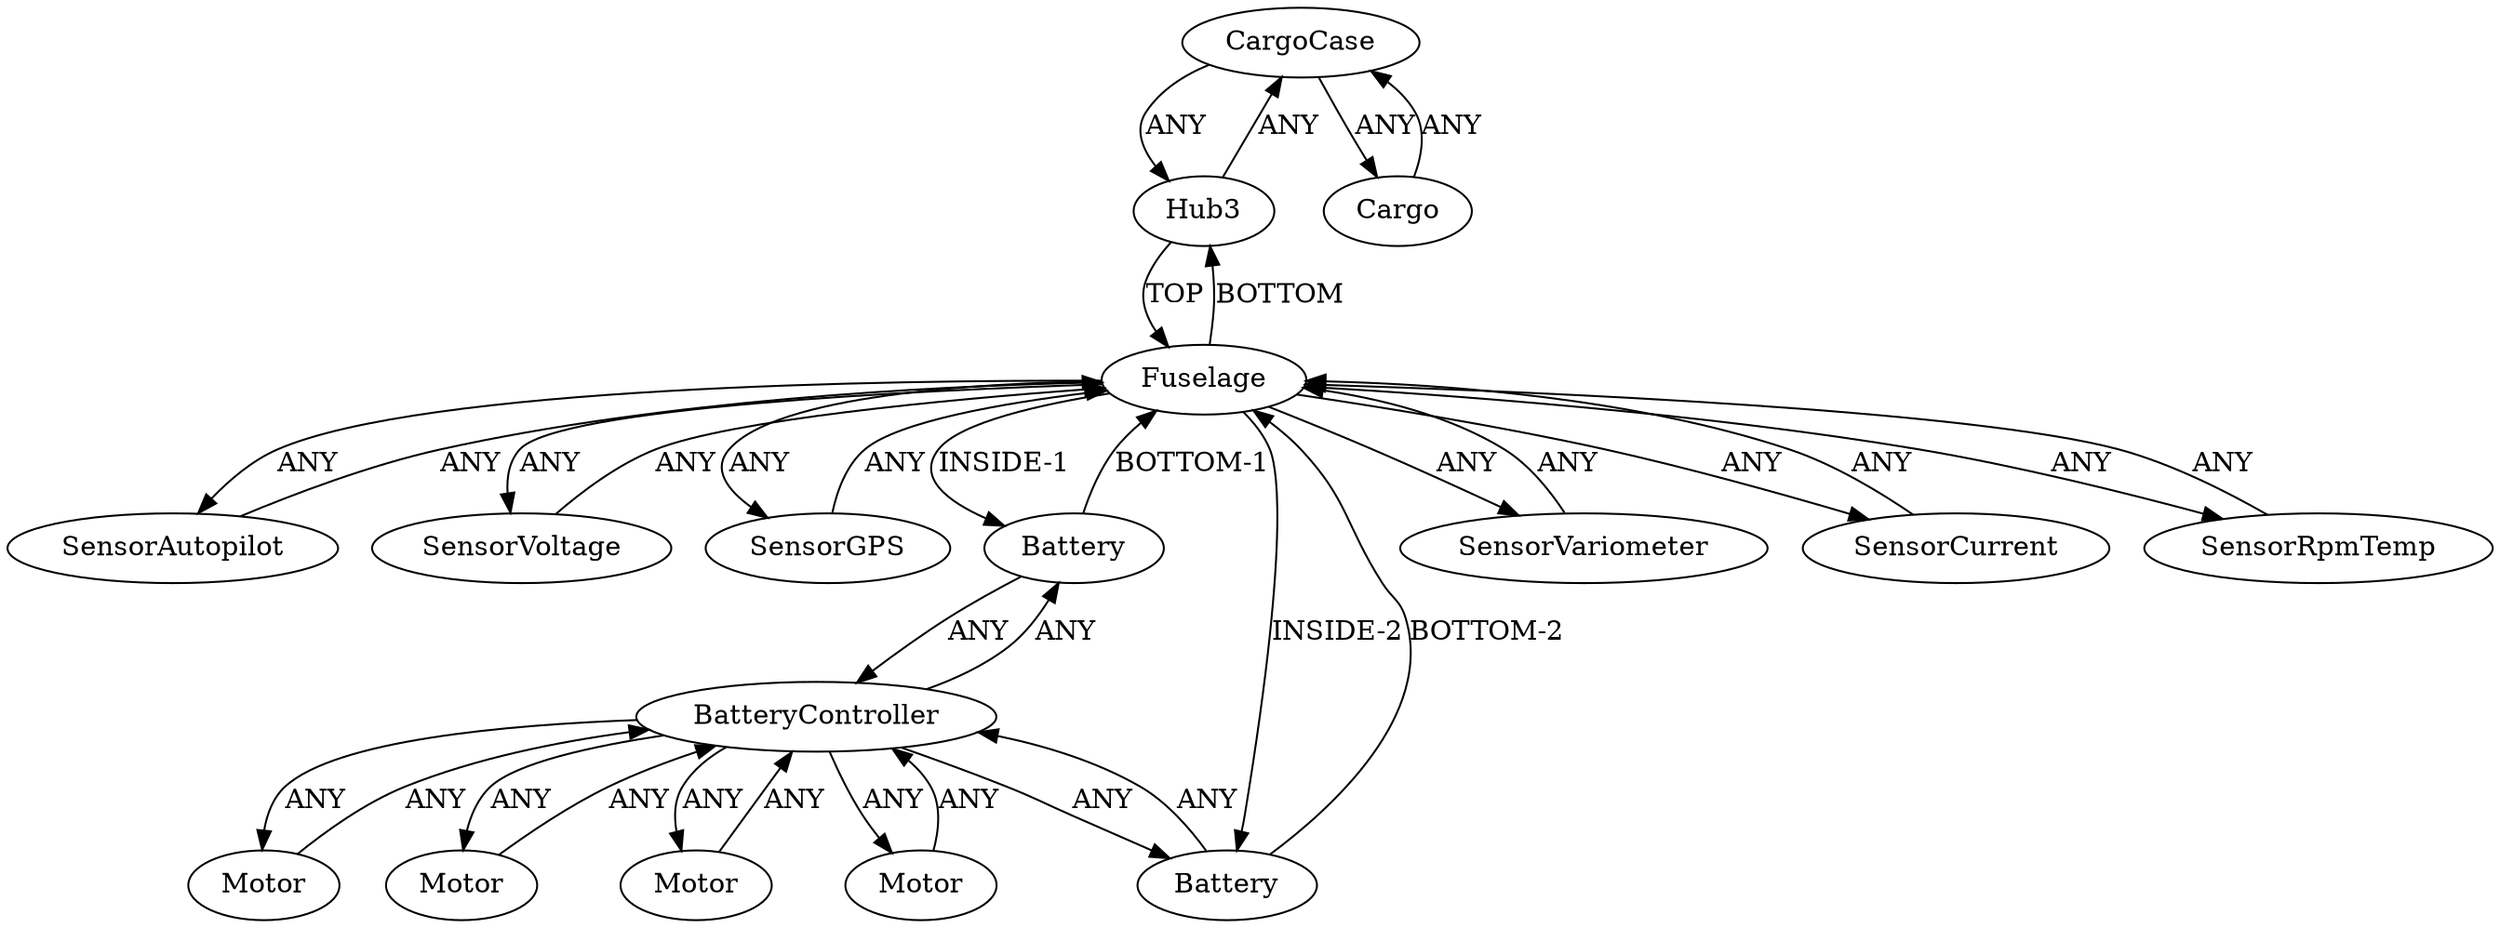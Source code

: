 /* Created by igraph 0.10.2 */
digraph {
  0 [
    instance=CargoCase_instance_1
    label=CargoCase
  ];
  1 [
    instance=Fuselage_instance_1
    label=Fuselage
  ];
  2 [
    instance=Motor_instance_1
    label=Motor
  ];
  3 [
    instance=SensorAutopilot_instance_1
    label=SensorAutopilot
  ];
  4 [
    instance=Hub3_instance_4
    label=Hub3
  ];
  5 [
    instance=SensorVoltage_instance_1
    label=SensorVoltage
  ];
  6 [
    instance=Cargo_instance_1
    label=Cargo
  ];
  7 [
    instance=Motor_instance_2
    label=Motor
  ];
  8 [
    instance=Motor_instance_3
    label=Motor
  ];
  9 [
    instance=SensorGPS_instance_1
    label=SensorGPS
  ];
  10 [
    instance=Battery_instance_1
    label=Battery
  ];
  11 [
    instance=SensorVariometer_instance_1
    label=SensorVariometer
  ];
  12 [
    instance=Battery_instance_2
    label=Battery
  ];
  13 [
    instance=SensorCurrent_instance_1
    label=SensorCurrent
  ];
  14 [
    instance=Motor_instance_4
    label=Motor
  ];
  15 [
    instance=BatteryController_instance_1
    label=BatteryController
  ];
  16 [
    instance=SensorRpmTemp_instance_1
    label=SensorRpmTemp
  ];

  0 -> 4 [
    label=ANY
  ];
  0 -> 6 [
    label=ANY
  ];
  1 -> 3 [
    label=ANY
  ];
  1 -> 4 [
    label=BOTTOM
  ];
  1 -> 5 [
    label=ANY
  ];
  1 -> 9 [
    label=ANY
  ];
  1 -> 10 [
    label="INSIDE-1"
  ];
  1 -> 11 [
    label=ANY
  ];
  1 -> 12 [
    label="INSIDE-2"
  ];
  1 -> 13 [
    label=ANY
  ];
  1 -> 16 [
    label=ANY
  ];
  2 -> 15 [
    label=ANY
  ];
  3 -> 1 [
    label=ANY
  ];
  4 -> 0 [
    label=ANY
  ];
  4 -> 1 [
    label=TOP
  ];
  5 -> 1 [
    label=ANY
  ];
  6 -> 0 [
    label=ANY
  ];
  7 -> 15 [
    label=ANY
  ];
  8 -> 15 [
    label=ANY
  ];
  9 -> 1 [
    label=ANY
  ];
  10 -> 1 [
    label="BOTTOM-1"
  ];
  10 -> 15 [
    label=ANY
  ];
  11 -> 1 [
    label=ANY
  ];
  12 -> 1 [
    label="BOTTOM-2"
  ];
  12 -> 15 [
    label=ANY
  ];
  13 -> 1 [
    label=ANY
  ];
  14 -> 15 [
    label=ANY
  ];
  15 -> 2 [
    label=ANY
  ];
  15 -> 7 [
    label=ANY
  ];
  15 -> 8 [
    label=ANY
  ];
  15 -> 10 [
    label=ANY
  ];
  15 -> 12 [
    label=ANY
  ];
  15 -> 14 [
    label=ANY
  ];
  16 -> 1 [
    label=ANY
  ];
}
